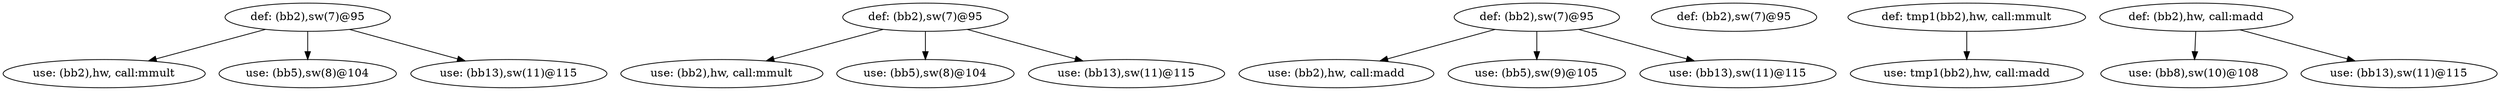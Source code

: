digraph defuse_graph {
v0 [label = "def: (bb2),sw(7)@95"];
v1 [label = "def: (bb2),sw(7)@95"];
v2 [label = "def: (bb2),sw(7)@95"];
v3 [label = "def: (bb2),sw(7)@95"];
v4 [label = "use: (bb2),hw, call:mmult"];
v5 [label = "use: (bb2),hw, call:mmult"];
v6 [label = "def: tmp1(bb2),hw, call:mmult"];
v7 [label = "use: tmp1(bb2),hw, call:madd"];
v8 [label = "use: (bb2),hw, call:madd"];
v9 [label = "def: (bb2),hw, call:madd"];
v10 [label = "use: (bb5),sw(8)@104"];
v11 [label = "use: (bb5),sw(8)@104"];
v12 [label = "use: (bb5),sw(9)@105"];
v13 [label = "use: (bb8),sw(10)@108"];
v14 [label = "use: (bb13),sw(11)@115"];
v15 [label = "use: (bb13),sw(11)@115"];
v16 [label = "use: (bb13),sw(11)@115"];
v17 [label = "use: (bb13),sw(11)@115"];
v0 -> v4;
v1 -> v5;
v6 -> v7;
v2 -> v8;
v2 -> v12;
v1 -> v11;
v0 -> v10;
v9 -> v13;
v9 -> v17;
v2 -> v16;
v1 -> v15;
v0 -> v14;
}
